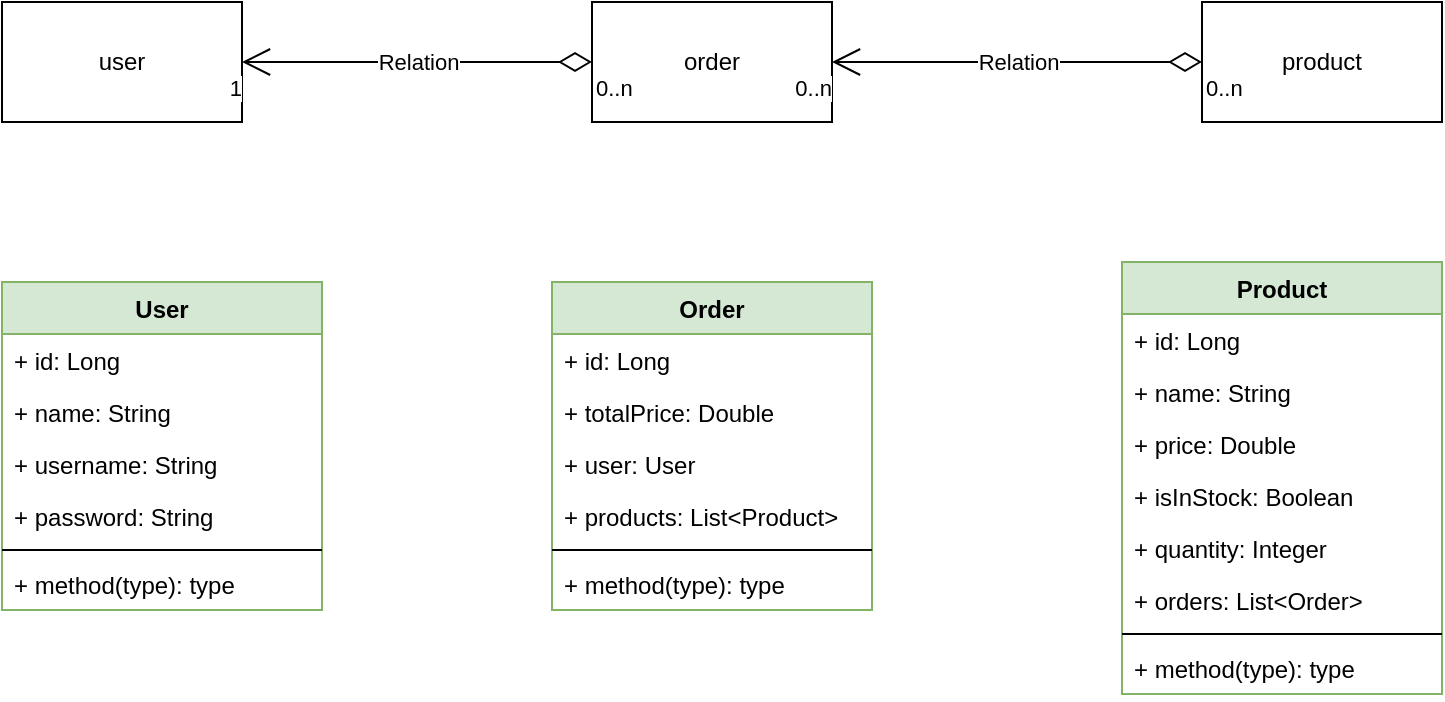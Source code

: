 <mxfile version="13.6.4" type="device"><diagram id="H4kNBy65Xic_GA8_1t_s" name="Page-1"><mxGraphModel dx="1367" dy="841" grid="1" gridSize="10" guides="1" tooltips="1" connect="1" arrows="1" fold="1" page="1" pageScale="1" pageWidth="850" pageHeight="1100" math="0" shadow="0"><root><mxCell id="0"/><mxCell id="1" parent="0"/><mxCell id="hH8Njn6EOLQC3EoyNGqr-1" value="user" style="rounded=0;whiteSpace=wrap;html=1;" parent="1" vertex="1"><mxGeometry x="70" y="90" width="120" height="60" as="geometry"/></mxCell><mxCell id="hH8Njn6EOLQC3EoyNGqr-2" value="product" style="rounded=0;whiteSpace=wrap;html=1;" parent="1" vertex="1"><mxGeometry x="670" y="90" width="120" height="60" as="geometry"/></mxCell><mxCell id="hH8Njn6EOLQC3EoyNGqr-3" value="order" style="rounded=0;whiteSpace=wrap;html=1;" parent="1" vertex="1"><mxGeometry x="365" y="90" width="120" height="60" as="geometry"/></mxCell><mxCell id="hH8Njn6EOLQC3EoyNGqr-4" value="Relation" style="endArrow=open;html=1;endSize=12;startArrow=diamondThin;startSize=14;startFill=0;edgeStyle=orthogonalEdgeStyle;entryX=1;entryY=0.5;entryDx=0;entryDy=0;exitX=0;exitY=0.5;exitDx=0;exitDy=0;" parent="1" source="hH8Njn6EOLQC3EoyNGqr-3" target="hH8Njn6EOLQC3EoyNGqr-1" edge="1"><mxGeometry relative="1" as="geometry"><mxPoint x="190" y="310" as="sourcePoint"/><mxPoint x="350" y="310" as="targetPoint"/></mxGeometry></mxCell><mxCell id="hH8Njn6EOLQC3EoyNGqr-5" value="0..n" style="edgeLabel;resizable=0;html=1;align=left;verticalAlign=top;" parent="hH8Njn6EOLQC3EoyNGqr-4" connectable="0" vertex="1"><mxGeometry x="-1" relative="1" as="geometry"/></mxCell><mxCell id="hH8Njn6EOLQC3EoyNGqr-6" value="1" style="edgeLabel;resizable=0;html=1;align=right;verticalAlign=top;" parent="hH8Njn6EOLQC3EoyNGqr-4" connectable="0" vertex="1"><mxGeometry x="1" relative="1" as="geometry"/></mxCell><mxCell id="hH8Njn6EOLQC3EoyNGqr-7" value="Relation" style="endArrow=open;html=1;endSize=12;startArrow=diamondThin;startSize=14;startFill=0;edgeStyle=orthogonalEdgeStyle;entryX=1;entryY=0.5;entryDx=0;entryDy=0;exitX=0;exitY=0.5;exitDx=0;exitDy=0;" parent="1" source="hH8Njn6EOLQC3EoyNGqr-2" target="hH8Njn6EOLQC3EoyNGqr-3" edge="1"><mxGeometry relative="1" as="geometry"><mxPoint x="190" y="310" as="sourcePoint"/><mxPoint x="350" y="310" as="targetPoint"/></mxGeometry></mxCell><mxCell id="hH8Njn6EOLQC3EoyNGqr-8" value="0..n" style="edgeLabel;resizable=0;html=1;align=left;verticalAlign=top;" parent="hH8Njn6EOLQC3EoyNGqr-7" connectable="0" vertex="1"><mxGeometry x="-1" relative="1" as="geometry"/></mxCell><mxCell id="hH8Njn6EOLQC3EoyNGqr-9" value="0..n" style="edgeLabel;resizable=0;html=1;align=right;verticalAlign=top;" parent="hH8Njn6EOLQC3EoyNGqr-7" connectable="0" vertex="1"><mxGeometry x="1" relative="1" as="geometry"/></mxCell><mxCell id="533ZfT3IrBlqNN0nadlz-1" value="Product" style="swimlane;fontStyle=1;align=center;verticalAlign=top;childLayout=stackLayout;horizontal=1;startSize=26;horizontalStack=0;resizeParent=1;resizeParentMax=0;resizeLast=0;collapsible=1;marginBottom=0;fillColor=#d5e8d4;strokeColor=#82b366;" vertex="1" parent="1"><mxGeometry x="630" y="220" width="160" height="216" as="geometry"/></mxCell><mxCell id="533ZfT3IrBlqNN0nadlz-13" value="+ id: Long" style="text;strokeColor=none;fillColor=none;align=left;verticalAlign=top;spacingLeft=4;spacingRight=4;overflow=hidden;rotatable=0;points=[[0,0.5],[1,0.5]];portConstraint=eastwest;" vertex="1" parent="533ZfT3IrBlqNN0nadlz-1"><mxGeometry y="26" width="160" height="26" as="geometry"/></mxCell><mxCell id="533ZfT3IrBlqNN0nadlz-14" value="+ name: String" style="text;strokeColor=none;fillColor=none;align=left;verticalAlign=top;spacingLeft=4;spacingRight=4;overflow=hidden;rotatable=0;points=[[0,0.5],[1,0.5]];portConstraint=eastwest;" vertex="1" parent="533ZfT3IrBlqNN0nadlz-1"><mxGeometry y="52" width="160" height="26" as="geometry"/></mxCell><mxCell id="533ZfT3IrBlqNN0nadlz-17" value="+ price: Double" style="text;strokeColor=none;fillColor=none;align=left;verticalAlign=top;spacingLeft=4;spacingRight=4;overflow=hidden;rotatable=0;points=[[0,0.5],[1,0.5]];portConstraint=eastwest;" vertex="1" parent="533ZfT3IrBlqNN0nadlz-1"><mxGeometry y="78" width="160" height="26" as="geometry"/></mxCell><mxCell id="533ZfT3IrBlqNN0nadlz-16" value="+ isInStock: Boolean" style="text;strokeColor=none;fillColor=none;align=left;verticalAlign=top;spacingLeft=4;spacingRight=4;overflow=hidden;rotatable=0;points=[[0,0.5],[1,0.5]];portConstraint=eastwest;" vertex="1" parent="533ZfT3IrBlqNN0nadlz-1"><mxGeometry y="104" width="160" height="26" as="geometry"/></mxCell><mxCell id="533ZfT3IrBlqNN0nadlz-15" value="+ quantity: Integer" style="text;strokeColor=none;fillColor=none;align=left;verticalAlign=top;spacingLeft=4;spacingRight=4;overflow=hidden;rotatable=0;points=[[0,0.5],[1,0.5]];portConstraint=eastwest;" vertex="1" parent="533ZfT3IrBlqNN0nadlz-1"><mxGeometry y="130" width="160" height="26" as="geometry"/></mxCell><mxCell id="533ZfT3IrBlqNN0nadlz-2" value="+ orders: List&lt;Order&gt;" style="text;strokeColor=none;fillColor=none;align=left;verticalAlign=top;spacingLeft=4;spacingRight=4;overflow=hidden;rotatable=0;points=[[0,0.5],[1,0.5]];portConstraint=eastwest;" vertex="1" parent="533ZfT3IrBlqNN0nadlz-1"><mxGeometry y="156" width="160" height="26" as="geometry"/></mxCell><mxCell id="533ZfT3IrBlqNN0nadlz-3" value="" style="line;strokeWidth=1;fillColor=none;align=left;verticalAlign=middle;spacingTop=-1;spacingLeft=3;spacingRight=3;rotatable=0;labelPosition=right;points=[];portConstraint=eastwest;" vertex="1" parent="533ZfT3IrBlqNN0nadlz-1"><mxGeometry y="182" width="160" height="8" as="geometry"/></mxCell><mxCell id="533ZfT3IrBlqNN0nadlz-4" value="+ method(type): type" style="text;strokeColor=none;fillColor=none;align=left;verticalAlign=top;spacingLeft=4;spacingRight=4;overflow=hidden;rotatable=0;points=[[0,0.5],[1,0.5]];portConstraint=eastwest;" vertex="1" parent="533ZfT3IrBlqNN0nadlz-1"><mxGeometry y="190" width="160" height="26" as="geometry"/></mxCell><mxCell id="YbKtSDu34XLpmKIGUXrN-5" value="User" style="swimlane;fontStyle=1;align=center;verticalAlign=top;childLayout=stackLayout;horizontal=1;startSize=26;horizontalStack=0;resizeParent=1;resizeParentMax=0;resizeLast=0;collapsible=1;marginBottom=0;fillColor=#d5e8d4;strokeColor=#82b366;" parent="1" vertex="1"><mxGeometry x="70" y="230" width="160" height="164" as="geometry"/></mxCell><mxCell id="YbKtSDu34XLpmKIGUXrN-6" value="+ id: Long" style="text;strokeColor=none;fillColor=none;align=left;verticalAlign=top;spacingLeft=4;spacingRight=4;overflow=hidden;rotatable=0;points=[[0,0.5],[1,0.5]];portConstraint=eastwest;" parent="YbKtSDu34XLpmKIGUXrN-5" vertex="1"><mxGeometry y="26" width="160" height="26" as="geometry"/></mxCell><mxCell id="YbKtSDu34XLpmKIGUXrN-10" value="+ name: String" style="text;strokeColor=none;fillColor=none;align=left;verticalAlign=top;spacingLeft=4;spacingRight=4;overflow=hidden;rotatable=0;points=[[0,0.5],[1,0.5]];portConstraint=eastwest;" parent="YbKtSDu34XLpmKIGUXrN-5" vertex="1"><mxGeometry y="52" width="160" height="26" as="geometry"/></mxCell><mxCell id="YbKtSDu34XLpmKIGUXrN-11" value="+ username: String" style="text;strokeColor=none;fillColor=none;align=left;verticalAlign=top;spacingLeft=4;spacingRight=4;overflow=hidden;rotatable=0;points=[[0,0.5],[1,0.5]];portConstraint=eastwest;" parent="YbKtSDu34XLpmKIGUXrN-5" vertex="1"><mxGeometry y="78" width="160" height="26" as="geometry"/></mxCell><mxCell id="YbKtSDu34XLpmKIGUXrN-12" value="+ password: String" style="text;strokeColor=none;fillColor=none;align=left;verticalAlign=top;spacingLeft=4;spacingRight=4;overflow=hidden;rotatable=0;points=[[0,0.5],[1,0.5]];portConstraint=eastwest;" parent="YbKtSDu34XLpmKIGUXrN-5" vertex="1"><mxGeometry y="104" width="160" height="26" as="geometry"/></mxCell><mxCell id="YbKtSDu34XLpmKIGUXrN-7" value="" style="line;strokeWidth=1;fillColor=none;align=left;verticalAlign=middle;spacingTop=-1;spacingLeft=3;spacingRight=3;rotatable=0;labelPosition=right;points=[];portConstraint=eastwest;" parent="YbKtSDu34XLpmKIGUXrN-5" vertex="1"><mxGeometry y="130" width="160" height="8" as="geometry"/></mxCell><mxCell id="YbKtSDu34XLpmKIGUXrN-8" value="+ method(type): type" style="text;strokeColor=none;fillColor=none;align=left;verticalAlign=top;spacingLeft=4;spacingRight=4;overflow=hidden;rotatable=0;points=[[0,0.5],[1,0.5]];portConstraint=eastwest;" parent="YbKtSDu34XLpmKIGUXrN-5" vertex="1"><mxGeometry y="138" width="160" height="26" as="geometry"/></mxCell><mxCell id="533ZfT3IrBlqNN0nadlz-5" value="Order" style="swimlane;fontStyle=1;align=center;verticalAlign=top;childLayout=stackLayout;horizontal=1;startSize=26;horizontalStack=0;resizeParent=1;resizeParentMax=0;resizeLast=0;collapsible=1;marginBottom=0;fillColor=#d5e8d4;strokeColor=#82b366;" vertex="1" parent="1"><mxGeometry x="345" y="230" width="160" height="164" as="geometry"/></mxCell><mxCell id="533ZfT3IrBlqNN0nadlz-6" value="+ id: Long" style="text;strokeColor=none;fillColor=none;align=left;verticalAlign=top;spacingLeft=4;spacingRight=4;overflow=hidden;rotatable=0;points=[[0,0.5],[1,0.5]];portConstraint=eastwest;" vertex="1" parent="533ZfT3IrBlqNN0nadlz-5"><mxGeometry y="26" width="160" height="26" as="geometry"/></mxCell><mxCell id="533ZfT3IrBlqNN0nadlz-10" value="+ totalPrice: Double" style="text;strokeColor=none;fillColor=none;align=left;verticalAlign=top;spacingLeft=4;spacingRight=4;overflow=hidden;rotatable=0;points=[[0,0.5],[1,0.5]];portConstraint=eastwest;" vertex="1" parent="533ZfT3IrBlqNN0nadlz-5"><mxGeometry y="52" width="160" height="26" as="geometry"/></mxCell><mxCell id="533ZfT3IrBlqNN0nadlz-9" value="+ user: User" style="text;strokeColor=none;fillColor=none;align=left;verticalAlign=top;spacingLeft=4;spacingRight=4;overflow=hidden;rotatable=0;points=[[0,0.5],[1,0.5]];portConstraint=eastwest;" vertex="1" parent="533ZfT3IrBlqNN0nadlz-5"><mxGeometry y="78" width="160" height="26" as="geometry"/></mxCell><mxCell id="533ZfT3IrBlqNN0nadlz-11" value="+ products: List&lt;Product&gt;" style="text;strokeColor=none;fillColor=none;align=left;verticalAlign=top;spacingLeft=4;spacingRight=4;overflow=hidden;rotatable=0;points=[[0,0.5],[1,0.5]];portConstraint=eastwest;" vertex="1" parent="533ZfT3IrBlqNN0nadlz-5"><mxGeometry y="104" width="160" height="26" as="geometry"/></mxCell><mxCell id="533ZfT3IrBlqNN0nadlz-7" value="" style="line;strokeWidth=1;fillColor=none;align=left;verticalAlign=middle;spacingTop=-1;spacingLeft=3;spacingRight=3;rotatable=0;labelPosition=right;points=[];portConstraint=eastwest;" vertex="1" parent="533ZfT3IrBlqNN0nadlz-5"><mxGeometry y="130" width="160" height="8" as="geometry"/></mxCell><mxCell id="533ZfT3IrBlqNN0nadlz-8" value="+ method(type): type" style="text;strokeColor=none;fillColor=none;align=left;verticalAlign=top;spacingLeft=4;spacingRight=4;overflow=hidden;rotatable=0;points=[[0,0.5],[1,0.5]];portConstraint=eastwest;" vertex="1" parent="533ZfT3IrBlqNN0nadlz-5"><mxGeometry y="138" width="160" height="26" as="geometry"/></mxCell></root></mxGraphModel></diagram></mxfile>